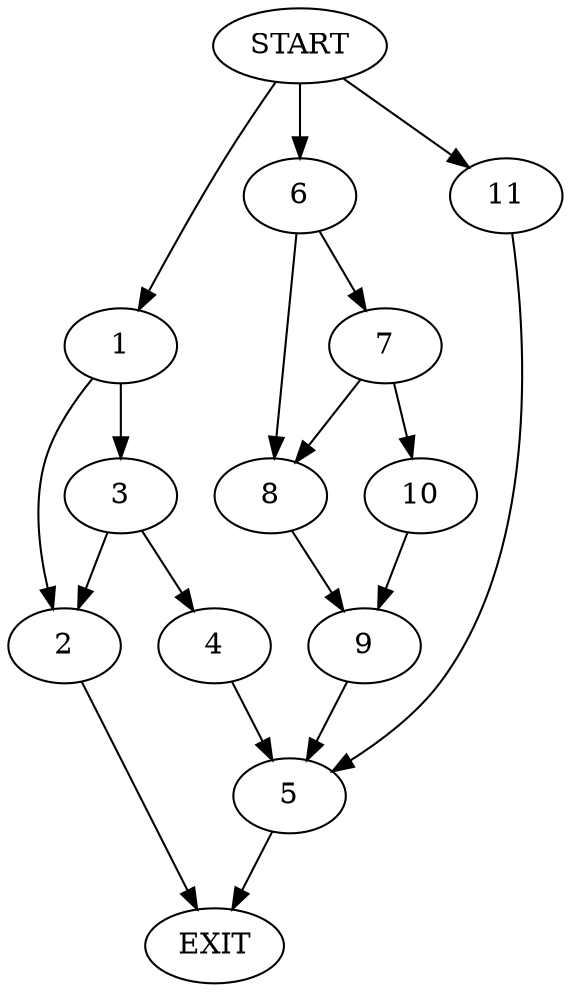 digraph {
0 [label="START"]
12 [label="EXIT"]
0 -> 1
1 -> 2
1 -> 3
2 -> 12
3 -> 2
3 -> 4
4 -> 5
5 -> 12
0 -> 6
6 -> 7
6 -> 8
8 -> 9
7 -> 10
7 -> 8
10 -> 9
9 -> 5
0 -> 11
11 -> 5
}
